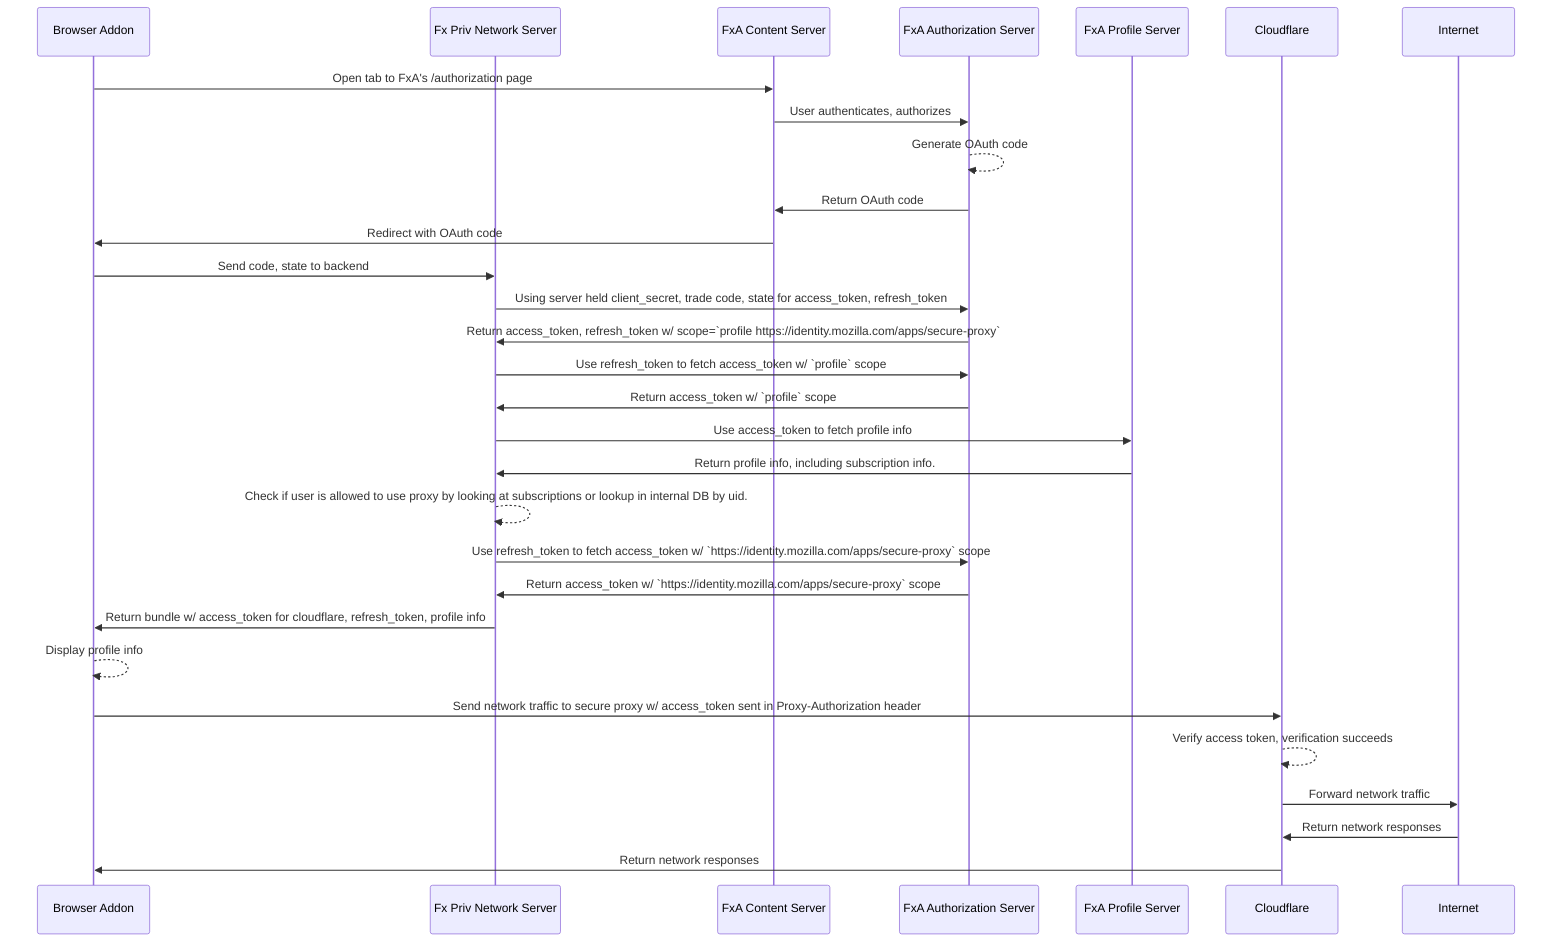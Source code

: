 sequenceDiagram
participant UA as Browser Addon
participant FPN as Fx Priv Network Server
participant FxA as FxA Content Server
participant FxAA as FxA Authorization Server
participant FxAP as FxA Profile Server
participant CF as Cloudflare
participant IN as Internet

UA->>FxA: Open tab to FxA's /authorization page
FxA->>FxAA: User authenticates, authorizes
FxAA-->>FxAA: Generate OAuth code
FxAA->>FxA: Return OAuth code
FxA->>UA: Redirect with OAuth code
UA->>FPN: Send code, state to backend
FPN->>FxAA: Using server held client_secret, trade code, state for access_token, refresh_token
FxAA->>FPN: Return access_token, refresh_token w/ scope=`profile https://identity.mozilla.com/apps/secure-proxy`
FPN->>FxAA: Use refresh_token to fetch access_token w/ `profile` scope
FxAA->>FPN: Return access_token w/ `profile` scope
FPN->>FxAP: Use access_token to fetch profile info
FxAP->>FPN: Return profile info, including subscription info.
FPN-->>FPN: Check if user is allowed to use proxy by looking at subscriptions or lookup in internal DB by uid.
FPN->>FxAA: Use refresh_token to fetch access_token w/ `https://identity.mozilla.com/apps/secure-proxy` scope
FxAA->>FPN: Return access_token w/ `https://identity.mozilla.com/apps/secure-proxy` scope
FPN->>UA: Return bundle w/ access_token for cloudflare, refresh_token, profile info
UA-->>UA: Display profile info
UA->>CF: Send network traffic to secure proxy w/ access_token sent in Proxy-Authorization header
CF-->>CF: Verify access token, verification succeeds
CF->>IN: Forward network traffic
IN->>CF: Return network responses
CF->>UA: Return network responses